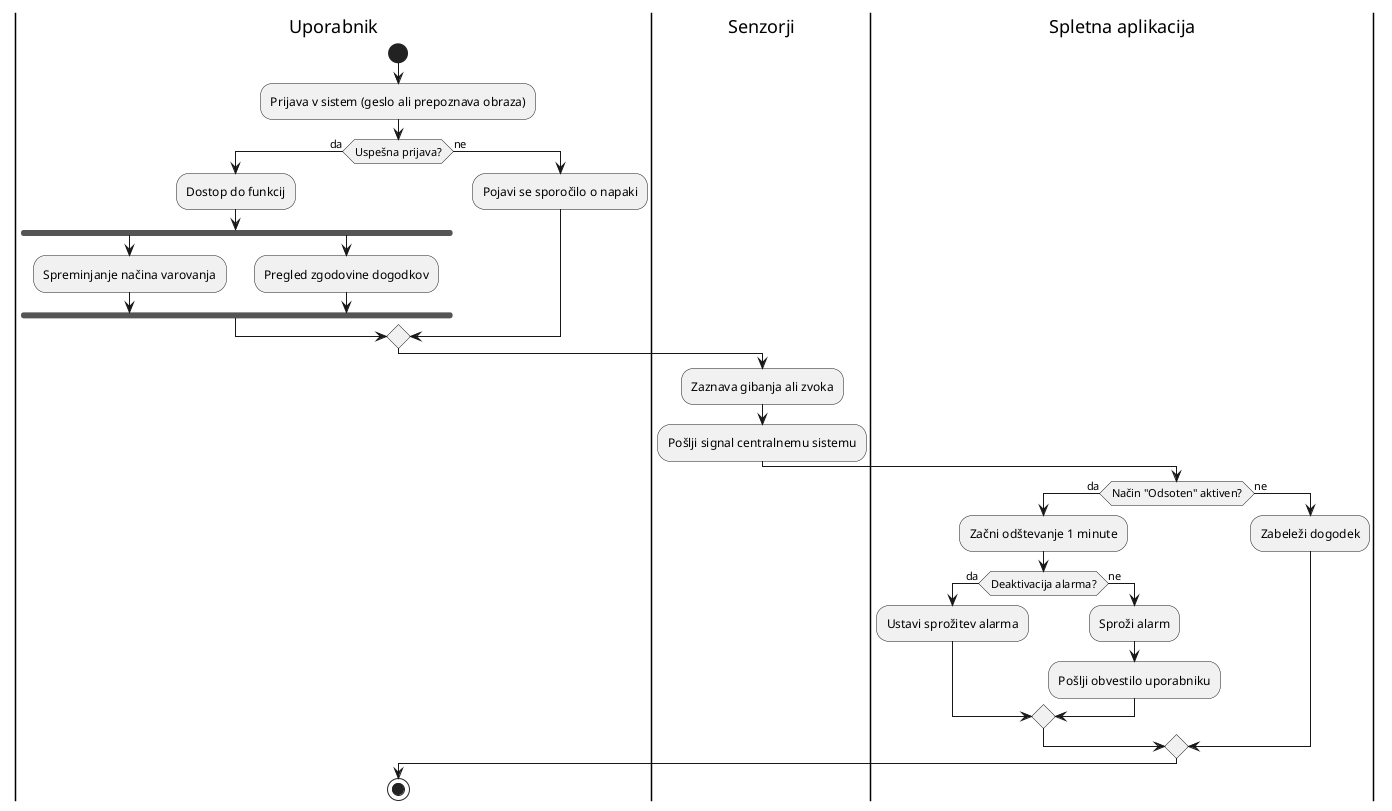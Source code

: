 @startuml
|Uporabnik|
start
:Prijava v sistem (geslo ali prepoznava obraza);
if (Uspešna prijava?) then (da)
  :Dostop do funkcij;
  fork
    :Spreminjanje načina varovanja;
  fork again
    :Pregled zgodovine dogodkov;
  end fork
else (ne)
  :Pojavi se sporočilo o napaki;
endif

|Senzorji|
:Zaznava gibanja ali zvoka;
:Pošlji signal centralnemu sistemu;

|Spletna aplikacija|
if (Način "Odsoten" aktiven?) then (da)
  :Začni odštevanje 1 minute;
  if (Deaktivacija alarma?) then (da)
    :Ustavi sprožitev alarma;
  else (ne)
    :Sproži alarm;
    :Pošlji obvestilo uporabniku;
  endif
else (ne)
  :Zabeleži dogodek;
endif

|Uporabnik|
stop
@enduml
